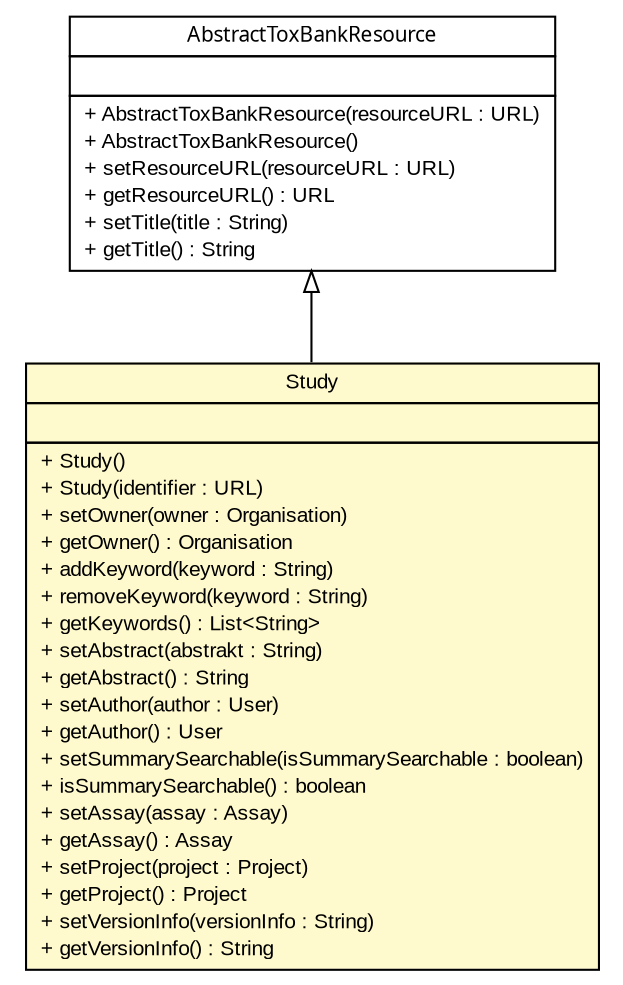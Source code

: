 #!/usr/local/bin/dot
#
# Class diagram 
# Generated by UmlGraph version 4.6 (http://www.spinellis.gr/sw/umlgraph)
#

digraph G {
	edge [fontname="arial",fontsize=10,labelfontname="arial",labelfontsize=10];
	node [fontname="arial",fontsize=10,shape=plaintext];
	// net.toxbank.client.resource.Study
	c583 [label=<<table border="0" cellborder="1" cellspacing="0" cellpadding="2" port="p" bgcolor="lemonChiffon" href="./Study.html">
		<tr><td><table border="0" cellspacing="0" cellpadding="1">
			<tr><td> Study </td></tr>
		</table></td></tr>
		<tr><td><table border="0" cellspacing="0" cellpadding="1">
			<tr><td align="left">  </td></tr>
		</table></td></tr>
		<tr><td><table border="0" cellspacing="0" cellpadding="1">
			<tr><td align="left"> + Study() </td></tr>
			<tr><td align="left"> + Study(identifier : URL) </td></tr>
			<tr><td align="left"> + setOwner(owner : Organisation) </td></tr>
			<tr><td align="left"> + getOwner() : Organisation </td></tr>
			<tr><td align="left"> + addKeyword(keyword : String) </td></tr>
			<tr><td align="left"> + removeKeyword(keyword : String) </td></tr>
			<tr><td align="left"> + getKeywords() : List&lt;String&gt; </td></tr>
			<tr><td align="left"> + setAbstract(abstrakt : String) </td></tr>
			<tr><td align="left"> + getAbstract() : String </td></tr>
			<tr><td align="left"> + setAuthor(author : User) </td></tr>
			<tr><td align="left"> + getAuthor() : User </td></tr>
			<tr><td align="left"> + setSummarySearchable(isSummarySearchable : boolean) </td></tr>
			<tr><td align="left"> + isSummarySearchable() : boolean </td></tr>
			<tr><td align="left"> + setAssay(assay : Assay) </td></tr>
			<tr><td align="left"> + getAssay() : Assay </td></tr>
			<tr><td align="left"> + setProject(project : Project) </td></tr>
			<tr><td align="left"> + getProject() : Project </td></tr>
			<tr><td align="left"> + setVersionInfo(versionInfo : String) </td></tr>
			<tr><td align="left"> + getVersionInfo() : String </td></tr>
		</table></td></tr>
		</table>>, fontname="arial", fontcolor="black", fontsize=10.0];
	// net.toxbank.client.resource.AbstractToxBankResource
	c593 [label=<<table border="0" cellborder="1" cellspacing="0" cellpadding="2" port="p" href="./AbstractToxBankResource.html">
		<tr><td><table border="0" cellspacing="0" cellpadding="1">
			<tr><td><font face="ariali"> AbstractToxBankResource </font></td></tr>
		</table></td></tr>
		<tr><td><table border="0" cellspacing="0" cellpadding="1">
			<tr><td align="left">  </td></tr>
		</table></td></tr>
		<tr><td><table border="0" cellspacing="0" cellpadding="1">
			<tr><td align="left"> + AbstractToxBankResource(resourceURL : URL) </td></tr>
			<tr><td align="left"> + AbstractToxBankResource() </td></tr>
			<tr><td align="left"> + setResourceURL(resourceURL : URL) </td></tr>
			<tr><td align="left"> + getResourceURL() : URL </td></tr>
			<tr><td align="left"> + setTitle(title : String) </td></tr>
			<tr><td align="left"> + getTitle() : String </td></tr>
		</table></td></tr>
		</table>>, fontname="arial", fontcolor="black", fontsize=10.0];
	//net.toxbank.client.resource.Study extends net.toxbank.client.resource.AbstractToxBankResource
	c593:p -> c583:p [dir=back,arrowtail=empty];
}

